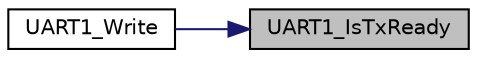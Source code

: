 digraph "UART1_IsTxReady"
{
 // LATEX_PDF_SIZE
  edge [fontname="Helvetica",fontsize="10",labelfontname="Helvetica",labelfontsize="10"];
  node [fontname="Helvetica",fontsize="10",shape=record];
  rankdir="RL";
  Node1 [label="UART1_IsTxReady",height=0.2,width=0.4,color="black", fillcolor="grey75", style="filled", fontcolor="black",tooltip=" "];
  Node1 -> Node2 [dir="back",color="midnightblue",fontsize="10",style="solid",fontname="Helvetica"];
  Node2 [label="UART1_Write",height=0.2,width=0.4,color="black", fillcolor="white", style="filled",URL="$uart1_8c.html#a54b157af9fc7b884c3af0faa045b37ba",tooltip=" "];
}
